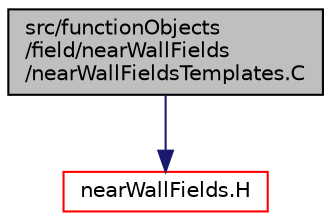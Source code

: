 digraph "src/functionObjects/field/nearWallFields/nearWallFieldsTemplates.C"
{
  bgcolor="transparent";
  edge [fontname="Helvetica",fontsize="10",labelfontname="Helvetica",labelfontsize="10"];
  node [fontname="Helvetica",fontsize="10",shape=record];
  Node1 [label="src/functionObjects\l/field/nearWallFields\l/nearWallFieldsTemplates.C",height=0.2,width=0.4,color="black", fillcolor="grey75", style="filled" fontcolor="black"];
  Node1 -> Node2 [color="midnightblue",fontsize="10",style="solid",fontname="Helvetica"];
  Node2 [label="nearWallFields.H",height=0.2,width=0.4,color="red",URL="$nearWallFields_8H.html"];
}
